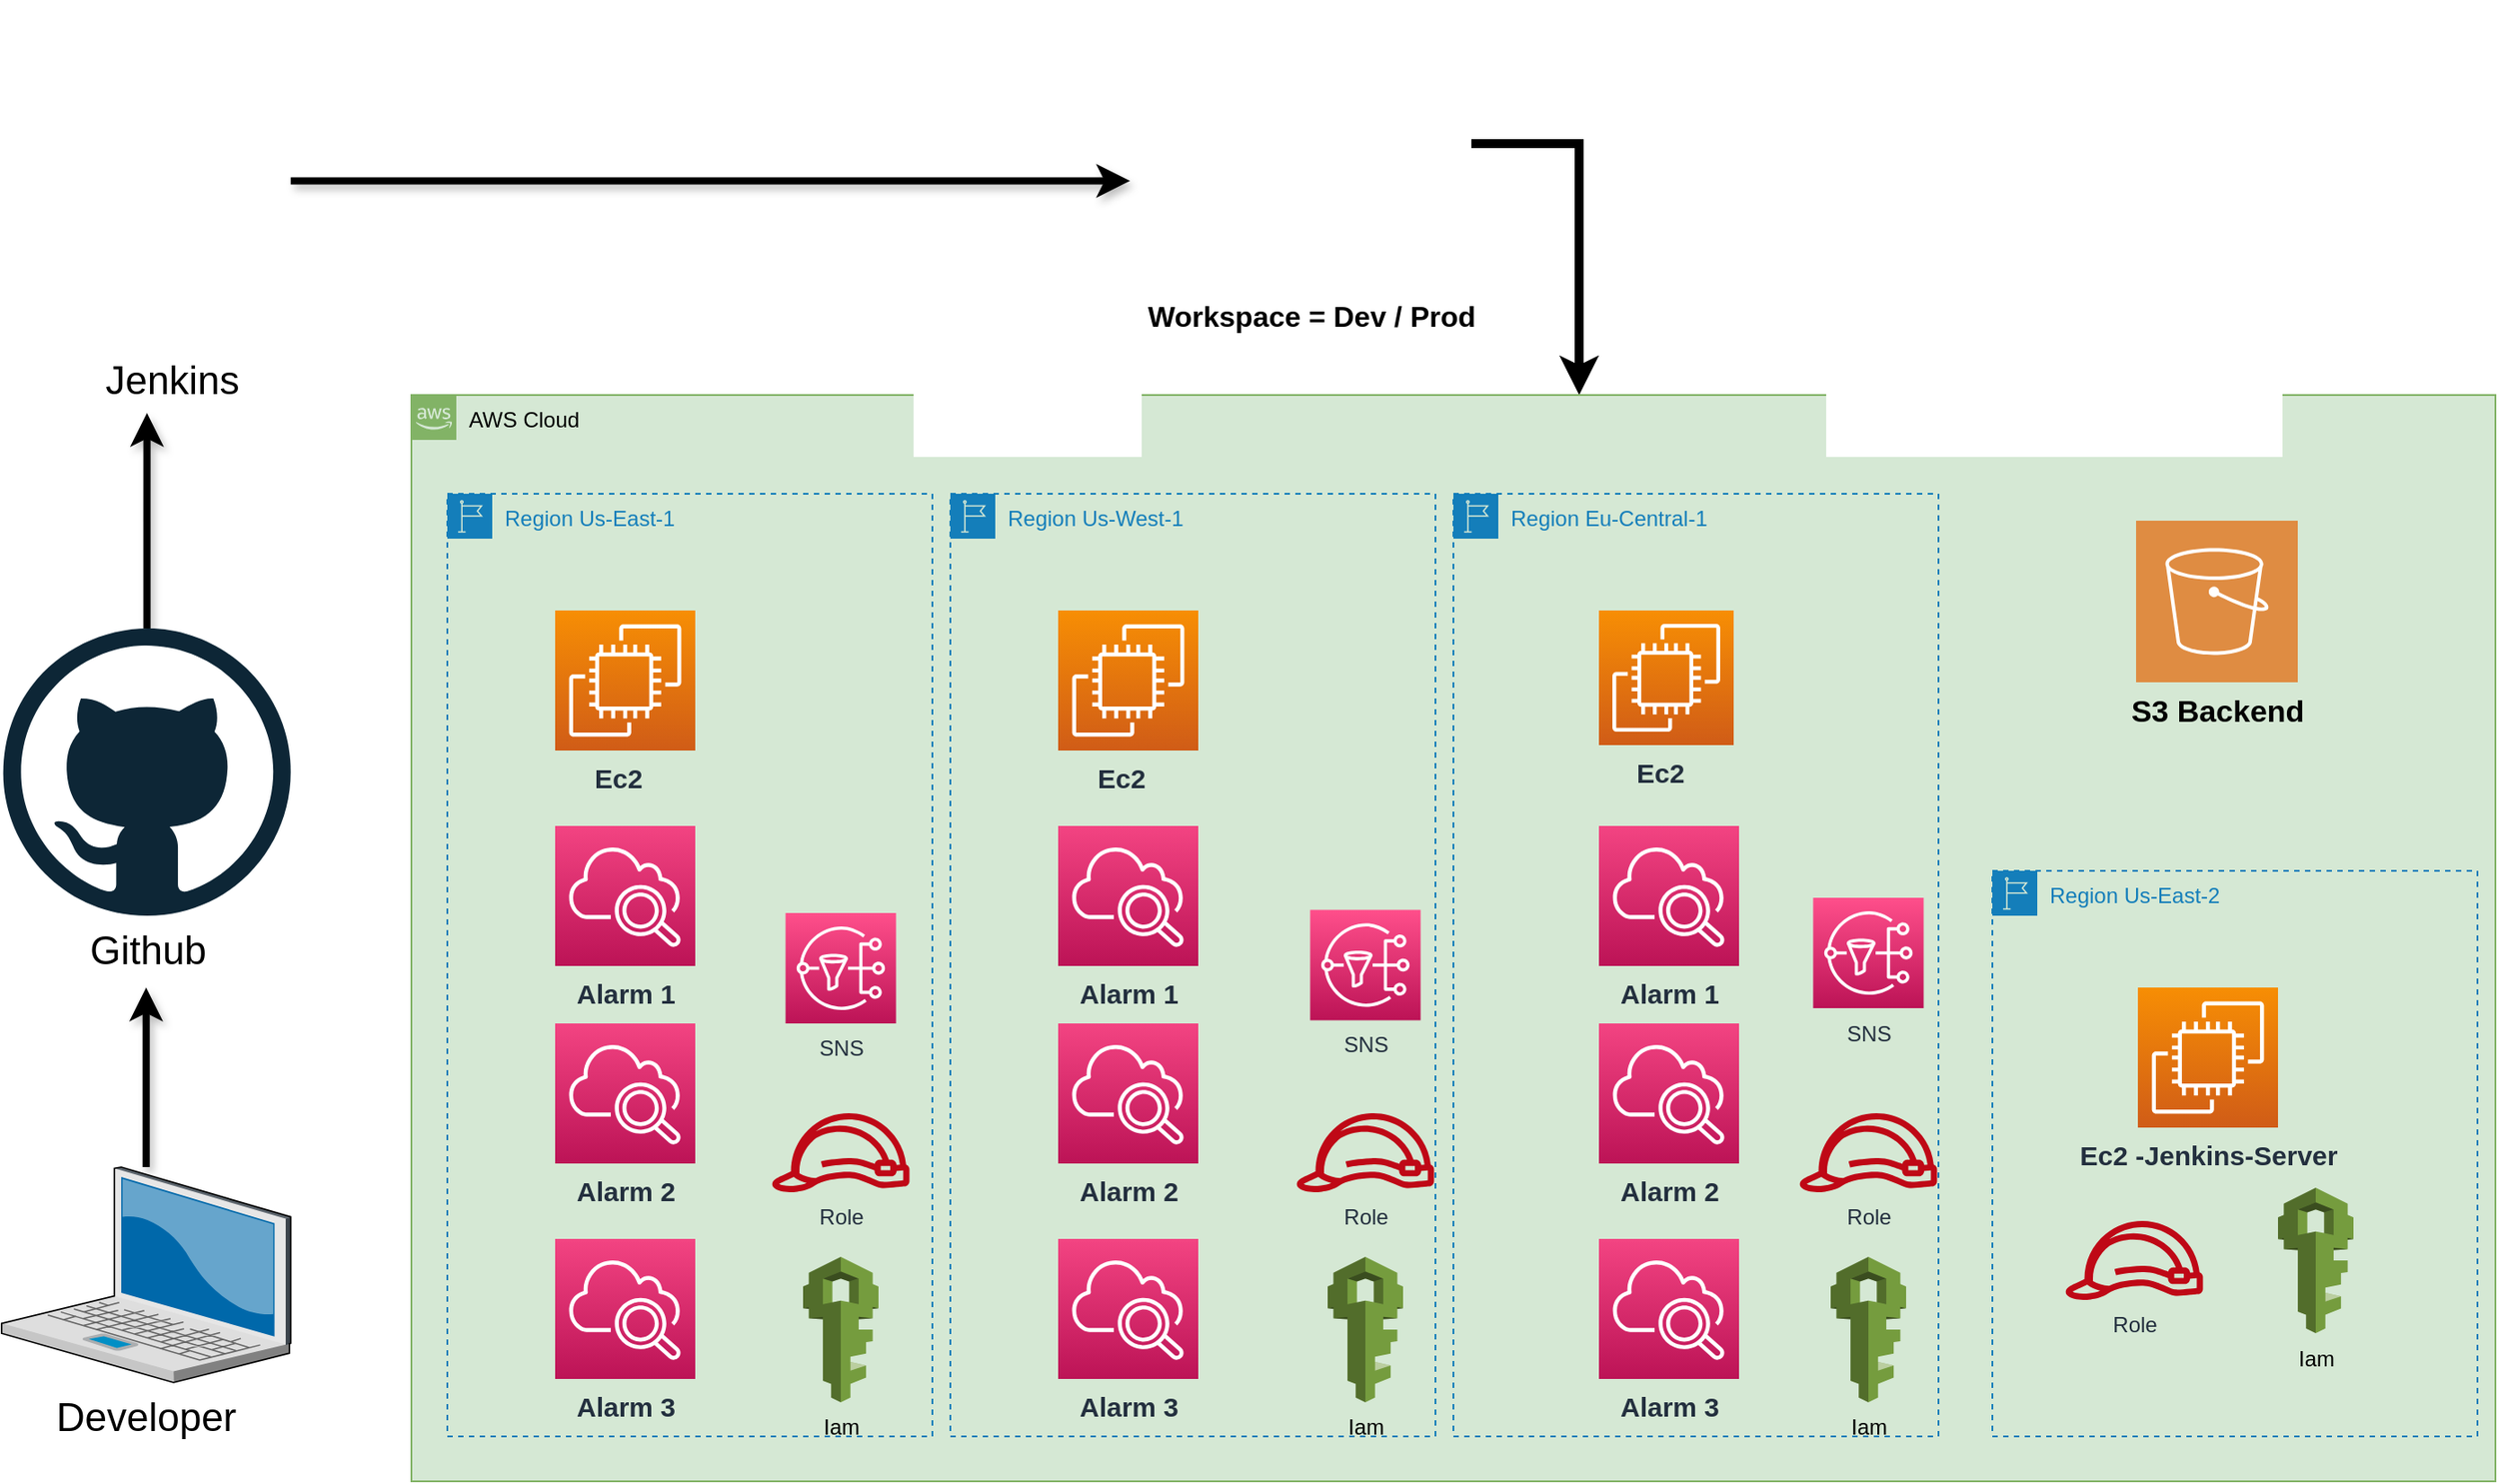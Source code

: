 <mxfile version="21.1.2" type="github">
  <diagram id="Ht1M8jgEwFfnCIfOTk4-" name="Page-1">
    <mxGraphModel dx="2954" dy="1116" grid="1" gridSize="10" guides="1" tooltips="1" connect="1" arrows="1" fold="1" page="1" pageScale="1" pageWidth="1169" pageHeight="827" math="0" shadow="0">
      <root>
        <mxCell id="0" />
        <mxCell id="1" parent="0" />
        <mxCell id="rxOCvepLr48hdXOrhoz--9" style="edgeStyle=orthogonalEdgeStyle;rounded=0;orthogonalLoop=1;jettySize=auto;html=1;fontSize=20;strokeWidth=4;shadow=1;" parent="1" source="rxOCvepLr48hdXOrhoz--1" edge="1">
          <mxGeometry relative="1" as="geometry">
            <mxPoint x="182.35" y="560" as="targetPoint" />
          </mxGeometry>
        </mxCell>
        <mxCell id="rxOCvepLr48hdXOrhoz--1" value="&lt;font style=&quot;font-size: 22px;&quot;&gt;Developer&lt;/font&gt;" style="verticalLabelPosition=bottom;sketch=0;aspect=fixed;html=1;verticalAlign=top;strokeColor=none;align=center;outlineConnect=0;shape=mxgraph.citrix.laptop_2;" parent="1" vertex="1">
          <mxGeometry x="101.89" y="660" width="160.92" height="120" as="geometry" />
        </mxCell>
        <mxCell id="rxOCvepLr48hdXOrhoz--8" style="edgeStyle=orthogonalEdgeStyle;rounded=0;orthogonalLoop=1;jettySize=auto;html=1;strokeWidth=4;shadow=1;" parent="1" source="rxOCvepLr48hdXOrhoz--2" edge="1">
          <mxGeometry relative="1" as="geometry">
            <mxPoint x="182.81" y="240" as="targetPoint" />
          </mxGeometry>
        </mxCell>
        <mxCell id="rxOCvepLr48hdXOrhoz--2" value="Github" style="dashed=0;outlineConnect=0;html=1;align=center;labelPosition=center;verticalLabelPosition=bottom;verticalAlign=top;shape=mxgraph.weblogos.github;fontSize=22;" parent="1" vertex="1">
          <mxGeometry x="102.81" y="360" width="160" height="160" as="geometry" />
        </mxCell>
        <mxCell id="rxOCvepLr48hdXOrhoz--10" style="edgeStyle=orthogonalEdgeStyle;rounded=0;orthogonalLoop=1;jettySize=auto;html=1;strokeWidth=4;shadow=1;" parent="1" source="rxOCvepLr48hdXOrhoz--3" edge="1">
          <mxGeometry relative="1" as="geometry">
            <mxPoint x="730" y="110.77" as="targetPoint" />
          </mxGeometry>
        </mxCell>
        <mxCell id="rxOCvepLr48hdXOrhoz--3" value="Jenkins" style="shape=image;verticalLabelPosition=bottom;labelBackgroundColor=default;verticalAlign=top;aspect=fixed;imageAspect=0;image=https://upload.wikimedia.org/wikipedia/commons/thumb/e/e9/Jenkins_logo.svg/1200px-Jenkins_logo.svg.png;fontSize=22;" parent="1" vertex="1">
          <mxGeometry x="131.19" y="20" width="131.62" height="181.54" as="geometry" />
        </mxCell>
        <mxCell id="rxOCvepLr48hdXOrhoz--35" style="edgeStyle=orthogonalEdgeStyle;rounded=0;orthogonalLoop=1;jettySize=auto;html=1;fontSize=17;strokeWidth=5;" parent="1" target="rxOCvepLr48hdXOrhoz--11" edge="1">
          <mxGeometry relative="1" as="geometry">
            <mxPoint x="920" y="90" as="sourcePoint" />
            <Array as="points">
              <mxPoint x="980" y="90" />
            </Array>
          </mxGeometry>
        </mxCell>
        <mxCell id="rxOCvepLr48hdXOrhoz--4" value="Workspace = Dev / Prod" style="shape=image;verticalLabelPosition=bottom;labelBackgroundColor=default;verticalAlign=top;aspect=fixed;imageAspect=0;image=https://assets-global.website-files.com/5f10ed4c0ebf7221fb5661a5/5f2f44a3fe54f0baba461524_terraform-logo.png;fontSize=16;fontStyle=1" parent="1" vertex="1">
          <mxGeometry x="750" y="10" width="162.33" height="160" as="geometry" />
        </mxCell>
        <mxCell id="rxOCvepLr48hdXOrhoz--11" value="AWS Cloud" style="points=[[0,0],[0.25,0],[0.5,0],[0.75,0],[1,0],[1,0.25],[1,0.5],[1,0.75],[1,1],[0.75,1],[0.5,1],[0.25,1],[0,1],[0,0.75],[0,0.5],[0,0.25]];outlineConnect=0;html=1;whiteSpace=wrap;fontSize=12;fontStyle=0;container=1;pointerEvents=0;collapsible=0;recursiveResize=0;shape=mxgraph.aws4.group;grIcon=mxgraph.aws4.group_aws_cloud_alt;strokeColor=#82b366;fillColor=#d5e8d4;verticalAlign=top;align=left;spacingLeft=30;dashed=0;" parent="1" vertex="1">
          <mxGeometry x="330" y="230" width="1160" height="605" as="geometry" />
        </mxCell>
        <mxCell id="rxOCvepLr48hdXOrhoz--13" value="Region Us-East-1" style="points=[[0,0],[0.25,0],[0.5,0],[0.75,0],[1,0],[1,0.25],[1,0.5],[1,0.75],[1,1],[0.75,1],[0.5,1],[0.25,1],[0,1],[0,0.75],[0,0.5],[0,0.25]];outlineConnect=0;gradientColor=none;html=1;whiteSpace=wrap;fontSize=12;fontStyle=0;container=1;pointerEvents=0;collapsible=0;recursiveResize=0;shape=mxgraph.aws4.group;grIcon=mxgraph.aws4.group_region;strokeColor=#147EBA;fillColor=none;verticalAlign=top;align=left;spacingLeft=30;fontColor=#147EBA;dashed=1;" parent="rxOCvepLr48hdXOrhoz--11" vertex="1">
          <mxGeometry x="20" y="55" width="270" height="525" as="geometry" />
        </mxCell>
        <mxCell id="rxOCvepLr48hdXOrhoz--16" value="&lt;b&gt;&lt;font style=&quot;font-size: 15px;&quot;&gt;Ec2&amp;nbsp;&amp;nbsp;&lt;/font&gt;&lt;/b&gt;" style="sketch=0;points=[[0,0,0],[0.25,0,0],[0.5,0,0],[0.75,0,0],[1,0,0],[0,1,0],[0.25,1,0],[0.5,1,0],[0.75,1,0],[1,1,0],[0,0.25,0],[0,0.5,0],[0,0.75,0],[1,0.25,0],[1,0.5,0],[1,0.75,0]];outlineConnect=0;fontColor=#232F3E;gradientColor=#F78E04;gradientDirection=north;fillColor=#D05C17;strokeColor=#ffffff;dashed=0;verticalLabelPosition=bottom;verticalAlign=top;align=center;html=1;fontSize=12;fontStyle=0;aspect=fixed;shape=mxgraph.aws4.resourceIcon;resIcon=mxgraph.aws4.ec2;" parent="rxOCvepLr48hdXOrhoz--13" vertex="1">
          <mxGeometry x="60" y="65" width="78" height="78" as="geometry" />
        </mxCell>
        <mxCell id="rxOCvepLr48hdXOrhoz--22" value="Role" style="sketch=0;outlineConnect=0;fontColor=#232F3E;gradientColor=none;fillColor=#BF0816;strokeColor=none;dashed=0;verticalLabelPosition=bottom;verticalAlign=top;align=center;html=1;fontSize=12;fontStyle=0;aspect=fixed;pointerEvents=1;shape=mxgraph.aws4.role;" parent="rxOCvepLr48hdXOrhoz--13" vertex="1">
          <mxGeometry x="180" y="345" width="78" height="44" as="geometry" />
        </mxCell>
        <mxCell id="rxOCvepLr48hdXOrhoz--21" value="Iam&lt;br&gt;" style="outlineConnect=0;dashed=0;verticalLabelPosition=bottom;verticalAlign=top;align=center;html=1;shape=mxgraph.aws3.iam;fillColor=#759C3E;gradientColor=none;" parent="rxOCvepLr48hdXOrhoz--13" vertex="1">
          <mxGeometry x="198" y="425" width="42" height="81" as="geometry" />
        </mxCell>
        <mxCell id="rxOCvepLr48hdXOrhoz--32" value="&lt;font style=&quot;font-size: 15px;&quot;&gt;&lt;b&gt;Alarm 1&lt;/b&gt;&lt;/font&gt;" style="sketch=0;points=[[0,0,0],[0.25,0,0],[0.5,0,0],[0.75,0,0],[1,0,0],[0,1,0],[0.25,1,0],[0.5,1,0],[0.75,1,0],[1,1,0],[0,0.25,0],[0,0.5,0],[0,0.75,0],[1,0.25,0],[1,0.5,0],[1,0.75,0]];points=[[0,0,0],[0.25,0,0],[0.5,0,0],[0.75,0,0],[1,0,0],[0,1,0],[0.25,1,0],[0.5,1,0],[0.75,1,0],[1,1,0],[0,0.25,0],[0,0.5,0],[0,0.75,0],[1,0.25,0],[1,0.5,0],[1,0.75,0]];outlineConnect=0;fontColor=#232F3E;gradientColor=#F34482;gradientDirection=north;fillColor=#BC1356;strokeColor=#ffffff;dashed=0;verticalLabelPosition=bottom;verticalAlign=top;align=center;html=1;fontSize=12;fontStyle=0;aspect=fixed;shape=mxgraph.aws4.resourceIcon;resIcon=mxgraph.aws4.cloudwatch_2;" parent="rxOCvepLr48hdXOrhoz--13" vertex="1">
          <mxGeometry x="60" y="185" width="78" height="78" as="geometry" />
        </mxCell>
        <mxCell id="rxOCvepLr48hdXOrhoz--33" value="&lt;b style=&quot;border-color: var(--border-color); font-size: 15px;&quot;&gt;Alarm 2&lt;/b&gt;" style="sketch=0;points=[[0,0,0],[0.25,0,0],[0.5,0,0],[0.75,0,0],[1,0,0],[0,1,0],[0.25,1,0],[0.5,1,0],[0.75,1,0],[1,1,0],[0,0.25,0],[0,0.5,0],[0,0.75,0],[1,0.25,0],[1,0.5,0],[1,0.75,0]];points=[[0,0,0],[0.25,0,0],[0.5,0,0],[0.75,0,0],[1,0,0],[0,1,0],[0.25,1,0],[0.5,1,0],[0.75,1,0],[1,1,0],[0,0.25,0],[0,0.5,0],[0,0.75,0],[1,0.25,0],[1,0.5,0],[1,0.75,0]];outlineConnect=0;fontColor=#232F3E;gradientColor=#F34482;gradientDirection=north;fillColor=#BC1356;strokeColor=#ffffff;dashed=0;verticalLabelPosition=bottom;verticalAlign=top;align=center;html=1;fontSize=12;fontStyle=0;aspect=fixed;shape=mxgraph.aws4.resourceIcon;resIcon=mxgraph.aws4.cloudwatch_2;" parent="rxOCvepLr48hdXOrhoz--13" vertex="1">
          <mxGeometry x="60" y="295" width="78" height="78" as="geometry" />
        </mxCell>
        <mxCell id="rxOCvepLr48hdXOrhoz--34" value="&lt;b style=&quot;border-color: var(--border-color); font-size: 15px;&quot;&gt;Alarm 3&lt;/b&gt;" style="sketch=0;points=[[0,0,0],[0.25,0,0],[0.5,0,0],[0.75,0,0],[1,0,0],[0,1,0],[0.25,1,0],[0.5,1,0],[0.75,1,0],[1,1,0],[0,0.25,0],[0,0.5,0],[0,0.75,0],[1,0.25,0],[1,0.5,0],[1,0.75,0]];points=[[0,0,0],[0.25,0,0],[0.5,0,0],[0.75,0,0],[1,0,0],[0,1,0],[0.25,1,0],[0.5,1,0],[0.75,1,0],[1,1,0],[0,0.25,0],[0,0.5,0],[0,0.75,0],[1,0.25,0],[1,0.5,0],[1,0.75,0]];outlineConnect=0;fontColor=#232F3E;gradientColor=#F34482;gradientDirection=north;fillColor=#BC1356;strokeColor=#ffffff;dashed=0;verticalLabelPosition=bottom;verticalAlign=top;align=center;html=1;fontSize=12;fontStyle=0;aspect=fixed;shape=mxgraph.aws4.resourceIcon;resIcon=mxgraph.aws4.cloudwatch_2;" parent="rxOCvepLr48hdXOrhoz--13" vertex="1">
          <mxGeometry x="60" y="415" width="78" height="78" as="geometry" />
        </mxCell>
        <mxCell id="rxOCvepLr48hdXOrhoz--46" value="SNS" style="sketch=0;points=[[0,0,0],[0.25,0,0],[0.5,0,0],[0.75,0,0],[1,0,0],[0,1,0],[0.25,1,0],[0.5,1,0],[0.75,1,0],[1,1,0],[0,0.25,0],[0,0.5,0],[0,0.75,0],[1,0.25,0],[1,0.5,0],[1,0.75,0]];outlineConnect=0;fontColor=#232F3E;gradientColor=#FF4F8B;gradientDirection=north;fillColor=#BC1356;strokeColor=#ffffff;dashed=0;verticalLabelPosition=bottom;verticalAlign=top;align=center;html=1;fontSize=12;fontStyle=0;aspect=fixed;shape=mxgraph.aws4.resourceIcon;resIcon=mxgraph.aws4.sns;" parent="rxOCvepLr48hdXOrhoz--13" vertex="1">
          <mxGeometry x="188.25" y="233.5" width="61.5" height="61.5" as="geometry" />
        </mxCell>
        <mxCell id="rxOCvepLr48hdXOrhoz--14" value="Region Us-West-1" style="points=[[0,0],[0.25,0],[0.5,0],[0.75,0],[1,0],[1,0.25],[1,0.5],[1,0.75],[1,1],[0.75,1],[0.5,1],[0.25,1],[0,1],[0,0.75],[0,0.5],[0,0.25]];outlineConnect=0;gradientColor=none;html=1;whiteSpace=wrap;fontSize=12;fontStyle=0;container=1;pointerEvents=0;collapsible=0;recursiveResize=0;shape=mxgraph.aws4.group;grIcon=mxgraph.aws4.group_region;strokeColor=#147EBA;fillColor=none;verticalAlign=top;align=left;spacingLeft=30;fontColor=#147EBA;dashed=1;" parent="rxOCvepLr48hdXOrhoz--11" vertex="1">
          <mxGeometry x="300" y="55" width="270" height="525" as="geometry" />
        </mxCell>
        <mxCell id="rxOCvepLr48hdXOrhoz--17" value="&lt;b style=&quot;border-color: var(--border-color);&quot;&gt;&lt;font style=&quot;border-color: var(--border-color); font-size: 15px;&quot;&gt;Ec2&amp;nbsp;&amp;nbsp;&lt;/font&gt;&lt;/b&gt;" style="sketch=0;points=[[0,0,0],[0.25,0,0],[0.5,0,0],[0.75,0,0],[1,0,0],[0,1,0],[0.25,1,0],[0.5,1,0],[0.75,1,0],[1,1,0],[0,0.25,0],[0,0.5,0],[0,0.75,0],[1,0.25,0],[1,0.5,0],[1,0.75,0]];outlineConnect=0;fontColor=#232F3E;gradientColor=#F78E04;gradientDirection=north;fillColor=#D05C17;strokeColor=#ffffff;dashed=0;verticalLabelPosition=bottom;verticalAlign=top;align=center;html=1;fontSize=12;fontStyle=0;aspect=fixed;shape=mxgraph.aws4.resourceIcon;resIcon=mxgraph.aws4.ec2;" parent="rxOCvepLr48hdXOrhoz--14" vertex="1">
          <mxGeometry x="60" y="65" width="78" height="78" as="geometry" />
        </mxCell>
        <mxCell id="rxOCvepLr48hdXOrhoz--26" value="Role" style="sketch=0;outlineConnect=0;fontColor=#232F3E;gradientColor=none;fillColor=#BF0816;strokeColor=none;dashed=0;verticalLabelPosition=bottom;verticalAlign=top;align=center;html=1;fontSize=12;fontStyle=0;aspect=fixed;pointerEvents=1;shape=mxgraph.aws4.role;" parent="rxOCvepLr48hdXOrhoz--14" vertex="1">
          <mxGeometry x="192" y="345" width="78" height="44" as="geometry" />
        </mxCell>
        <mxCell id="rxOCvepLr48hdXOrhoz--27" value="Iam&lt;br&gt;" style="outlineConnect=0;dashed=0;verticalLabelPosition=bottom;verticalAlign=top;align=center;html=1;shape=mxgraph.aws3.iam;fillColor=#759C3E;gradientColor=none;" parent="rxOCvepLr48hdXOrhoz--14" vertex="1">
          <mxGeometry x="210" y="425" width="42" height="81" as="geometry" />
        </mxCell>
        <mxCell id="rxOCvepLr48hdXOrhoz--37" value="&lt;font style=&quot;font-size: 15px;&quot;&gt;&lt;b&gt;Alarm 1&lt;/b&gt;&lt;/font&gt;" style="sketch=0;points=[[0,0,0],[0.25,0,0],[0.5,0,0],[0.75,0,0],[1,0,0],[0,1,0],[0.25,1,0],[0.5,1,0],[0.75,1,0],[1,1,0],[0,0.25,0],[0,0.5,0],[0,0.75,0],[1,0.25,0],[1,0.5,0],[1,0.75,0]];points=[[0,0,0],[0.25,0,0],[0.5,0,0],[0.75,0,0],[1,0,0],[0,1,0],[0.25,1,0],[0.5,1,0],[0.75,1,0],[1,1,0],[0,0.25,0],[0,0.5,0],[0,0.75,0],[1,0.25,0],[1,0.5,0],[1,0.75,0]];outlineConnect=0;fontColor=#232F3E;gradientColor=#F34482;gradientDirection=north;fillColor=#BC1356;strokeColor=#ffffff;dashed=0;verticalLabelPosition=bottom;verticalAlign=top;align=center;html=1;fontSize=12;fontStyle=0;aspect=fixed;shape=mxgraph.aws4.resourceIcon;resIcon=mxgraph.aws4.cloudwatch_2;" parent="rxOCvepLr48hdXOrhoz--14" vertex="1">
          <mxGeometry x="60" y="185" width="78" height="78" as="geometry" />
        </mxCell>
        <mxCell id="rxOCvepLr48hdXOrhoz--38" value="&lt;b style=&quot;border-color: var(--border-color); font-size: 15px;&quot;&gt;Alarm 2&lt;/b&gt;" style="sketch=0;points=[[0,0,0],[0.25,0,0],[0.5,0,0],[0.75,0,0],[1,0,0],[0,1,0],[0.25,1,0],[0.5,1,0],[0.75,1,0],[1,1,0],[0,0.25,0],[0,0.5,0],[0,0.75,0],[1,0.25,0],[1,0.5,0],[1,0.75,0]];points=[[0,0,0],[0.25,0,0],[0.5,0,0],[0.75,0,0],[1,0,0],[0,1,0],[0.25,1,0],[0.5,1,0],[0.75,1,0],[1,1,0],[0,0.25,0],[0,0.5,0],[0,0.75,0],[1,0.25,0],[1,0.5,0],[1,0.75,0]];outlineConnect=0;fontColor=#232F3E;gradientColor=#F34482;gradientDirection=north;fillColor=#BC1356;strokeColor=#ffffff;dashed=0;verticalLabelPosition=bottom;verticalAlign=top;align=center;html=1;fontSize=12;fontStyle=0;aspect=fixed;shape=mxgraph.aws4.resourceIcon;resIcon=mxgraph.aws4.cloudwatch_2;" parent="rxOCvepLr48hdXOrhoz--14" vertex="1">
          <mxGeometry x="60" y="295" width="78" height="78" as="geometry" />
        </mxCell>
        <mxCell id="rxOCvepLr48hdXOrhoz--39" value="&lt;b style=&quot;border-color: var(--border-color); font-size: 15px;&quot;&gt;Alarm 3&lt;/b&gt;" style="sketch=0;points=[[0,0,0],[0.25,0,0],[0.5,0,0],[0.75,0,0],[1,0,0],[0,1,0],[0.25,1,0],[0.5,1,0],[0.75,1,0],[1,1,0],[0,0.25,0],[0,0.5,0],[0,0.75,0],[1,0.25,0],[1,0.5,0],[1,0.75,0]];points=[[0,0,0],[0.25,0,0],[0.5,0,0],[0.75,0,0],[1,0,0],[0,1,0],[0.25,1,0],[0.5,1,0],[0.75,1,0],[1,1,0],[0,0.25,0],[0,0.5,0],[0,0.75,0],[1,0.25,0],[1,0.5,0],[1,0.75,0]];outlineConnect=0;fontColor=#232F3E;gradientColor=#F34482;gradientDirection=north;fillColor=#BC1356;strokeColor=#ffffff;dashed=0;verticalLabelPosition=bottom;verticalAlign=top;align=center;html=1;fontSize=12;fontStyle=0;aspect=fixed;shape=mxgraph.aws4.resourceIcon;resIcon=mxgraph.aws4.cloudwatch_2;" parent="rxOCvepLr48hdXOrhoz--14" vertex="1">
          <mxGeometry x="60" y="415" width="78" height="78" as="geometry" />
        </mxCell>
        <mxCell id="rxOCvepLr48hdXOrhoz--47" value="SNS" style="sketch=0;points=[[0,0,0],[0.25,0,0],[0.5,0,0],[0.75,0,0],[1,0,0],[0,1,0],[0.25,1,0],[0.5,1,0],[0.75,1,0],[1,1,0],[0,0.25,0],[0,0.5,0],[0,0.75,0],[1,0.25,0],[1,0.5,0],[1,0.75,0]];outlineConnect=0;fontColor=#232F3E;gradientColor=#FF4F8B;gradientDirection=north;fillColor=#BC1356;strokeColor=#ffffff;dashed=0;verticalLabelPosition=bottom;verticalAlign=top;align=center;html=1;fontSize=12;fontStyle=0;aspect=fixed;shape=mxgraph.aws4.resourceIcon;resIcon=mxgraph.aws4.sns;" parent="rxOCvepLr48hdXOrhoz--14" vertex="1">
          <mxGeometry x="200.25" y="231.75" width="61.5" height="61.5" as="geometry" />
        </mxCell>
        <mxCell id="rxOCvepLr48hdXOrhoz--15" value="Region Eu-Central-1" style="points=[[0,0],[0.25,0],[0.5,0],[0.75,0],[1,0],[1,0.25],[1,0.5],[1,0.75],[1,1],[0.75,1],[0.5,1],[0.25,1],[0,1],[0,0.75],[0,0.5],[0,0.25]];outlineConnect=0;gradientColor=none;html=1;whiteSpace=wrap;fontSize=12;fontStyle=0;container=1;pointerEvents=0;collapsible=0;recursiveResize=0;shape=mxgraph.aws4.group;grIcon=mxgraph.aws4.group_region;strokeColor=#147EBA;fillColor=none;verticalAlign=top;align=left;spacingLeft=30;fontColor=#147EBA;dashed=1;" parent="rxOCvepLr48hdXOrhoz--11" vertex="1">
          <mxGeometry x="580" y="55" width="270" height="525" as="geometry" />
        </mxCell>
        <mxCell id="rxOCvepLr48hdXOrhoz--18" value="&lt;b style=&quot;border-color: var(--border-color);&quot;&gt;&lt;font style=&quot;border-color: var(--border-color); font-size: 15px;&quot;&gt;Ec2&amp;nbsp;&amp;nbsp;&lt;/font&gt;&lt;/b&gt;" style="sketch=0;points=[[0,0,0],[0.25,0,0],[0.5,0,0],[0.75,0,0],[1,0,0],[0,1,0],[0.25,1,0],[0.5,1,0],[0.75,1,0],[1,1,0],[0,0.25,0],[0,0.5,0],[0,0.75,0],[1,0.25,0],[1,0.5,0],[1,0.75,0]];outlineConnect=0;fontColor=#232F3E;gradientColor=#F78E04;gradientDirection=north;fillColor=#D05C17;strokeColor=#ffffff;dashed=0;verticalLabelPosition=bottom;verticalAlign=top;align=center;html=1;fontSize=12;fontStyle=0;aspect=fixed;shape=mxgraph.aws4.resourceIcon;resIcon=mxgraph.aws4.ec2;" parent="rxOCvepLr48hdXOrhoz--15" vertex="1">
          <mxGeometry x="81" y="65" width="75" height="75" as="geometry" />
        </mxCell>
        <mxCell id="rxOCvepLr48hdXOrhoz--28" value="Role" style="sketch=0;outlineConnect=0;fontColor=#232F3E;gradientColor=none;fillColor=#BF0816;strokeColor=none;dashed=0;verticalLabelPosition=bottom;verticalAlign=top;align=center;html=1;fontSize=12;fontStyle=0;aspect=fixed;pointerEvents=1;shape=mxgraph.aws4.role;" parent="rxOCvepLr48hdXOrhoz--15" vertex="1">
          <mxGeometry x="192" y="345" width="78" height="44" as="geometry" />
        </mxCell>
        <mxCell id="rxOCvepLr48hdXOrhoz--29" value="Iam&lt;br&gt;" style="outlineConnect=0;dashed=0;verticalLabelPosition=bottom;verticalAlign=top;align=center;html=1;shape=mxgraph.aws3.iam;fillColor=#759C3E;gradientColor=none;" parent="rxOCvepLr48hdXOrhoz--15" vertex="1">
          <mxGeometry x="210" y="425" width="42" height="81" as="geometry" />
        </mxCell>
        <mxCell id="rxOCvepLr48hdXOrhoz--40" value="&lt;font style=&quot;font-size: 15px;&quot;&gt;&lt;b&gt;Alarm 1&lt;/b&gt;&lt;/font&gt;" style="sketch=0;points=[[0,0,0],[0.25,0,0],[0.5,0,0],[0.75,0,0],[1,0,0],[0,1,0],[0.25,1,0],[0.5,1,0],[0.75,1,0],[1,1,0],[0,0.25,0],[0,0.5,0],[0,0.75,0],[1,0.25,0],[1,0.5,0],[1,0.75,0]];points=[[0,0,0],[0.25,0,0],[0.5,0,0],[0.75,0,0],[1,0,0],[0,1,0],[0.25,1,0],[0.5,1,0],[0.75,1,0],[1,1,0],[0,0.25,0],[0,0.5,0],[0,0.75,0],[1,0.25,0],[1,0.5,0],[1,0.75,0]];outlineConnect=0;fontColor=#232F3E;gradientColor=#F34482;gradientDirection=north;fillColor=#BC1356;strokeColor=#ffffff;dashed=0;verticalLabelPosition=bottom;verticalAlign=top;align=center;html=1;fontSize=12;fontStyle=0;aspect=fixed;shape=mxgraph.aws4.resourceIcon;resIcon=mxgraph.aws4.cloudwatch_2;" parent="rxOCvepLr48hdXOrhoz--15" vertex="1">
          <mxGeometry x="81" y="185" width="78" height="78" as="geometry" />
        </mxCell>
        <mxCell id="rxOCvepLr48hdXOrhoz--41" value="&lt;b style=&quot;border-color: var(--border-color); font-size: 15px;&quot;&gt;Alarm 2&lt;/b&gt;" style="sketch=0;points=[[0,0,0],[0.25,0,0],[0.5,0,0],[0.75,0,0],[1,0,0],[0,1,0],[0.25,1,0],[0.5,1,0],[0.75,1,0],[1,1,0],[0,0.25,0],[0,0.5,0],[0,0.75,0],[1,0.25,0],[1,0.5,0],[1,0.75,0]];points=[[0,0,0],[0.25,0,0],[0.5,0,0],[0.75,0,0],[1,0,0],[0,1,0],[0.25,1,0],[0.5,1,0],[0.75,1,0],[1,1,0],[0,0.25,0],[0,0.5,0],[0,0.75,0],[1,0.25,0],[1,0.5,0],[1,0.75,0]];outlineConnect=0;fontColor=#232F3E;gradientColor=#F34482;gradientDirection=north;fillColor=#BC1356;strokeColor=#ffffff;dashed=0;verticalLabelPosition=bottom;verticalAlign=top;align=center;html=1;fontSize=12;fontStyle=0;aspect=fixed;shape=mxgraph.aws4.resourceIcon;resIcon=mxgraph.aws4.cloudwatch_2;" parent="rxOCvepLr48hdXOrhoz--15" vertex="1">
          <mxGeometry x="81" y="295" width="78" height="78" as="geometry" />
        </mxCell>
        <mxCell id="rxOCvepLr48hdXOrhoz--42" value="&lt;b style=&quot;border-color: var(--border-color); font-size: 15px;&quot;&gt;Alarm 3&lt;/b&gt;" style="sketch=0;points=[[0,0,0],[0.25,0,0],[0.5,0,0],[0.75,0,0],[1,0,0],[0,1,0],[0.25,1,0],[0.5,1,0],[0.75,1,0],[1,1,0],[0,0.25,0],[0,0.5,0],[0,0.75,0],[1,0.25,0],[1,0.5,0],[1,0.75,0]];points=[[0,0,0],[0.25,0,0],[0.5,0,0],[0.75,0,0],[1,0,0],[0,1,0],[0.25,1,0],[0.5,1,0],[0.75,1,0],[1,1,0],[0,0.25,0],[0,0.5,0],[0,0.75,0],[1,0.25,0],[1,0.5,0],[1,0.75,0]];outlineConnect=0;fontColor=#232F3E;gradientColor=#F34482;gradientDirection=north;fillColor=#BC1356;strokeColor=#ffffff;dashed=0;verticalLabelPosition=bottom;verticalAlign=top;align=center;html=1;fontSize=12;fontStyle=0;aspect=fixed;shape=mxgraph.aws4.resourceIcon;resIcon=mxgraph.aws4.cloudwatch_2;" parent="rxOCvepLr48hdXOrhoz--15" vertex="1">
          <mxGeometry x="81" y="415" width="78" height="78" as="geometry" />
        </mxCell>
        <mxCell id="rxOCvepLr48hdXOrhoz--48" value="SNS" style="sketch=0;points=[[0,0,0],[0.25,0,0],[0.5,0,0],[0.75,0,0],[1,0,0],[0,1,0],[0.25,1,0],[0.5,1,0],[0.75,1,0],[1,1,0],[0,0.25,0],[0,0.5,0],[0,0.75,0],[1,0.25,0],[1,0.5,0],[1,0.75,0]];outlineConnect=0;fontColor=#232F3E;gradientColor=#FF4F8B;gradientDirection=north;fillColor=#BC1356;strokeColor=#ffffff;dashed=0;verticalLabelPosition=bottom;verticalAlign=top;align=center;html=1;fontSize=12;fontStyle=0;aspect=fixed;shape=mxgraph.aws4.resourceIcon;resIcon=mxgraph.aws4.sns;" parent="rxOCvepLr48hdXOrhoz--15" vertex="1">
          <mxGeometry x="200.25" y="225" width="61.5" height="61.5" as="geometry" />
        </mxCell>
        <mxCell id="rxOCvepLr48hdXOrhoz--19" value="Region Us-East-2" style="points=[[0,0],[0.25,0],[0.5,0],[0.75,0],[1,0],[1,0.25],[1,0.5],[1,0.75],[1,1],[0.75,1],[0.5,1],[0.25,1],[0,1],[0,0.75],[0,0.5],[0,0.25]];outlineConnect=0;gradientColor=none;html=1;whiteSpace=wrap;fontSize=12;fontStyle=0;container=1;pointerEvents=0;collapsible=0;recursiveResize=0;shape=mxgraph.aws4.group;grIcon=mxgraph.aws4.group_region;strokeColor=#147EBA;fillColor=none;verticalAlign=top;align=left;spacingLeft=30;fontColor=#147EBA;dashed=1;" parent="rxOCvepLr48hdXOrhoz--11" vertex="1">
          <mxGeometry x="880" y="265" width="270" height="315" as="geometry" />
        </mxCell>
        <mxCell id="rxOCvepLr48hdXOrhoz--20" value="&lt;b&gt;&lt;font style=&quot;font-size: 15px;&quot;&gt;Ec2 -Jenkins-Server&lt;/font&gt;&lt;/b&gt;" style="sketch=0;points=[[0,0,0],[0.25,0,0],[0.5,0,0],[0.75,0,0],[1,0,0],[0,1,0],[0.25,1,0],[0.5,1,0],[0.75,1,0],[1,1,0],[0,0.25,0],[0,0.5,0],[0,0.75,0],[1,0.25,0],[1,0.5,0],[1,0.75,0]];outlineConnect=0;fontColor=#232F3E;gradientColor=#F78E04;gradientDirection=north;fillColor=#D05C17;strokeColor=#ffffff;dashed=0;verticalLabelPosition=bottom;verticalAlign=top;align=center;html=1;fontSize=12;fontStyle=0;aspect=fixed;shape=mxgraph.aws4.resourceIcon;resIcon=mxgraph.aws4.ec2;" parent="rxOCvepLr48hdXOrhoz--19" vertex="1">
          <mxGeometry x="81" y="65" width="78" height="78" as="geometry" />
        </mxCell>
        <mxCell id="rxOCvepLr48hdXOrhoz--30" value="Role" style="sketch=0;outlineConnect=0;fontColor=#232F3E;gradientColor=none;fillColor=#BF0816;strokeColor=none;dashed=0;verticalLabelPosition=bottom;verticalAlign=top;align=center;html=1;fontSize=12;fontStyle=0;aspect=fixed;pointerEvents=1;shape=mxgraph.aws4.role;" parent="rxOCvepLr48hdXOrhoz--19" vertex="1">
          <mxGeometry x="40" y="195" width="78" height="44" as="geometry" />
        </mxCell>
        <mxCell id="rxOCvepLr48hdXOrhoz--31" value="Iam&lt;br&gt;" style="outlineConnect=0;dashed=0;verticalLabelPosition=bottom;verticalAlign=top;align=center;html=1;shape=mxgraph.aws3.iam;fillColor=#759C3E;gradientColor=none;" parent="rxOCvepLr48hdXOrhoz--19" vertex="1">
          <mxGeometry x="159" y="176.5" width="42" height="81" as="geometry" />
        </mxCell>
        <mxCell id="rxOCvepLr48hdXOrhoz--50" style="edgeStyle=orthogonalEdgeStyle;rounded=0;orthogonalLoop=1;jettySize=auto;html=1;exitX=0.5;exitY=1;exitDx=0;exitDy=0;" parent="rxOCvepLr48hdXOrhoz--11" source="rxOCvepLr48hdXOrhoz--19" target="rxOCvepLr48hdXOrhoz--19" edge="1">
          <mxGeometry relative="1" as="geometry" />
        </mxCell>
        <mxCell id="rxOCvepLr48hdXOrhoz--51" value="&lt;font style=&quot;font-size: 17px;&quot;&gt;&lt;b&gt;S3 Backend&lt;/b&gt;&lt;/font&gt;" style="sketch=0;pointerEvents=1;shadow=0;dashed=0;html=1;strokeColor=none;fillColor=#DF8C42;labelPosition=center;verticalLabelPosition=bottom;verticalAlign=top;align=center;outlineConnect=0;shape=mxgraph.veeam2.aws_s3;strokeWidth=6;" parent="rxOCvepLr48hdXOrhoz--11" vertex="1">
          <mxGeometry x="960" y="70" width="90" height="90" as="geometry" />
        </mxCell>
      </root>
    </mxGraphModel>
  </diagram>
</mxfile>
